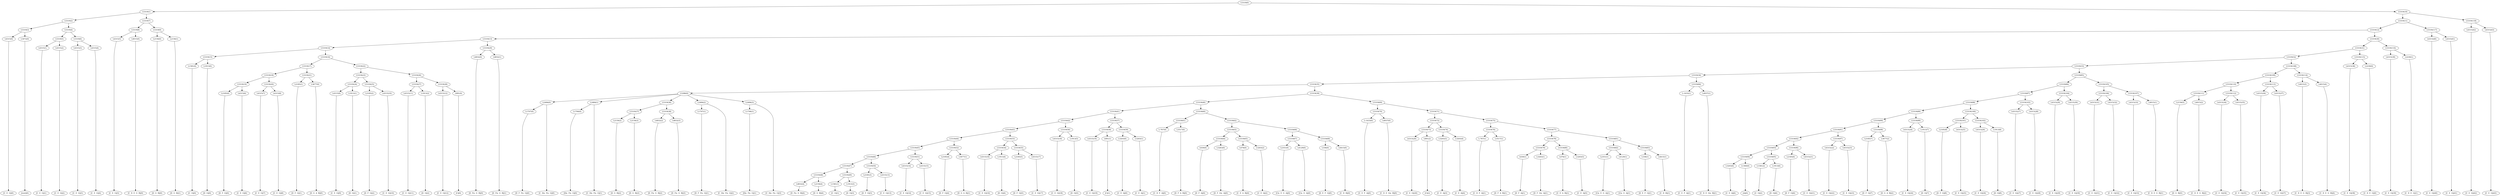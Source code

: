 digraph sample{
"L4315(0)"->"[C  E  G](0)"
"L3472(0)"->"[rest](0)"
"L5319(3)"->"L4315(0)"
"L5319(3)"->"L3472(0)"
"L4315(1)"->"[C  E  G](1)"
"L4315(2)"->"[C  E  G](2)"
"L5319(5)"->"L4315(1)"
"L5319(5)"->"L4315(2)"
"L4315(3)"->"[C  E  G](3)"
"L4315(4)"->"[C  E  G](4)"
"L5319(6)"->"L4315(3)"
"L5319(6)"->"L4315(4)"
"L5319(4)"->"L5319(5)"
"L5319(4)"->"L5319(6)"
"L5319(2)"->"L5319(3)"
"L5319(2)"->"L5319(4)"
"L4315(5)"->"[C  E  G](5)"
"L4015(0)"->"[C  D  E  G  B](0)"
"L5319(8)"->"L4315(5)"
"L5319(8)"->"L4015(0)"
"L2156(0)"->"[D  G  B](0)"
"L2156(1)"->"[D  G  B](1)"
"L5319(9)"->"L2156(0)"
"L5319(9)"->"L2156(1)"
"L5319(7)"->"L5319(8)"
"L5319(7)"->"L5319(9)"
"L5319(1)"->"L5319(2)"
"L5319(1)"->"L5319(7)"
"L1581(0)"->"[C  G](0)"
"L1913(0)"->"[D  G](0)"
"L5319(15)"->"L1581(0)"
"L5319(15)"->"L1913(0)"
"L2185(0)"->"[D  F  G](0)"
"L4315(6)"->"[C  E  G](6)"
"L5319(19)"->"L2185(0)"
"L5319(19)"->"L4315(6)"
"L4315(7)"->"[C  E  G](7)"
"L4315(8)"->"[C  E  G](8)"
"L5319(20)"->"L4315(7)"
"L5319(20)"->"L4315(8)"
"L5319(18)"->"L5319(19)"
"L5319(18)"->"L5319(20)"
"L2185(1)"->"[D  F  G](1)"
"L3677(0)"->"[D  G  A  B](0)"
"L5319(21)"->"L2185(1)"
"L5319(21)"->"L3677(0)"
"L5319(17)"->"L5319(18)"
"L5319(17)"->"L5319(21)"
"L4315(9)"->"[C  E  G](9)"
"L1913(1)"->"[D  G](1)"
"L5319(24)"->"L4315(9)"
"L5319(24)"->"L1913(1)"
"L2185(2)"->"[D  F  G](2)"
"L4315(10)"->"[C  E  G](10)"
"L5319(25)"->"L2185(2)"
"L5319(25)"->"L4315(10)"
"L5319(23)"->"L5319(24)"
"L5319(23)"->"L5319(25)"
"L4315(11)"->"[C  E  G](11)"
"L1913(2)"->"[D  G](2)"
"L5319(27)"->"L4315(11)"
"L5319(27)"->"L1913(2)"
"L4315(12)"->"[C  E  G](12)"
"L891(0)"->"[C](0)"
"L5319(28)"->"L4315(12)"
"L5319(28)"->"L891(0)"
"L5319(26)"->"L5319(27)"
"L5319(26)"->"L5319(28)"
"L5319(22)"->"L5319(23)"
"L5319(22)"->"L5319(26)"
"L5319(16)"->"L5319(17)"
"L5319(16)"->"L5319(22)"
"L5319(14)"->"L5319(15)"
"L5319(14)"->"L5319(16)"
"L4832(0)"->"[D  Fis  G  B](0)"
"L4832(1)"->"[D  Fis  G  B](1)"
"L5319(29)"->"L4832(0)"
"L5319(29)"->"L4832(1)"
"L5319(13)"->"L5319(14)"
"L5319(13)"->"L5319(29)"
"L1707(0)"->"[D  F  Fis  G](0)"
"L2484(0)"->"L1707(0)"
"L2484(0)"->"[C  Dis  Fis  G](0)"
"L1706(0)"->"[Dis  Fis  G](0)"
"L2484(1)"->"L1706(0)"
"L2484(1)"->"[C  Dis  Fis  G](1)"
"L2156(2)"->"[D  G  B](2)"
"L2156(3)"->"[D  G  B](3)"
"L5319(37)"->"L2156(2)"
"L5319(37)"->"L2156(3)"
"L4832(2)"->"[D  Fis  G  B](2)"
"L4832(3)"->"[D  Fis  G  B](3)"
"L5319(38)"->"L4832(2)"
"L5319(38)"->"L4832(3)"
"L5319(36)"->"L5319(37)"
"L5319(36)"->"L5319(38)"
"L1707(1)"->"[D  F  Fis  G](1)"
"L2484(2)"->"L1707(1)"
"L2484(2)"->"[C  Dis  Fis  G](2)"
"L1706(1)"->"[Dis  Fis  G](1)"
"L2484(3)"->"L1706(1)"
"L2484(3)"->"[C  Dis  Fis  G](3)"
"L5286(0)"->"L2484(0)"
"L5286(0)"->"L2484(1)"
"L5286(0)"->"L5319(36)"
"L5286(0)"->"L2484(2)"
"L5286(0)"->"L2484(3)"
"L4832(4)"->"[D  Fis  G  B](4)"
"L2156(4)"->"[D  G  B](4)"
"L5319(48)"->"L4832(4)"
"L5319(48)"->"L2156(4)"
"L1581(1)"->"[C  G](1)"
"L1913(3)"->"[D  G](3)"
"L5319(49)"->"L1581(1)"
"L5319(49)"->"L1913(3)"
"L5319(47)"->"L5319(48)"
"L5319(47)"->"L5319(49)"
"L2185(3)"->"[D  F  G](3)"
"L4315(13)"->"[C  E  G](13)"
"L5319(50)"->"L2185(3)"
"L5319(50)"->"L4315(13)"
"L5319(46)"->"L5319(47)"
"L5319(46)"->"L5319(50)"
"L4315(14)"->"[C  E  G](14)"
"L4315(15)"->"[C  E  G](15)"
"L5319(51)"->"L4315(14)"
"L5319(51)"->"L4315(15)"
"L5319(45)"->"L5319(46)"
"L5319(45)"->"L5319(51)"
"L2185(4)"->"[D  F  G](4)"
"L3677(1)"->"[D  G  A  B](1)"
"L5319(52)"->"L2185(4)"
"L5319(52)"->"L3677(1)"
"L5319(44)"->"L5319(45)"
"L5319(44)"->"L5319(52)"
"L4315(16)"->"[C  E  G](16)"
"L1913(4)"->"[D  G](4)"
"L5319(54)"->"L4315(16)"
"L5319(54)"->"L1913(4)"
"L2185(5)"->"[D  F  G](5)"
"L4315(17)"->"[C  E  G](17)"
"L5319(55)"->"L2185(5)"
"L5319(55)"->"L4315(17)"
"L5319(53)"->"L5319(54)"
"L5319(53)"->"L5319(55)"
"L5319(43)"->"L5319(44)"
"L5319(43)"->"L5319(53)"
"L4315(18)"->"[C  E  G](18)"
"L1913(5)"->"[D  G](5)"
"L5319(56)"->"L4315(18)"
"L5319(56)"->"L1913(5)"
"L5319(42)"->"L5319(43)"
"L5319(42)"->"L5319(56)"
"L4315(19)"->"[C  E  G](19)"
"L891(1)"->"[C](1)"
"L5319(58)"->"L4315(19)"
"L5319(58)"->"L891(1)"
"L3203(0)"->"[C  E  A](0)"
"L3203(1)"->"[C  E  A](1)"
"L5319(59)"->"L3203(0)"
"L5319(59)"->"L3203(1)"
"L5319(57)"->"L5319(58)"
"L5319(57)"->"L5319(59)"
"L5319(41)"->"L5319(42)"
"L5319(41)"->"L5319(57)"
"L-767(0)"->"[C  D  F  A](0)"
"L3517(0)"->"[D  F  A  B](0)"
"L5319(61)"->"L-767(0)"
"L5319(61)"->"L3517(0)"
"L630(0)"->"[D  F  A](0)"
"L3263(0)"->"[D  F  Gis  A](0)"
"L5319(64)"->"L630(0)"
"L5319(64)"->"L3263(0)"
"L476(0)"->"[C  E  A  B](0)"
"L3203(2)"->"[C  E  A](2)"
"L5319(65)"->"L476(0)"
"L5319(65)"->"L3203(2)"
"L5319(63)"->"L5319(64)"
"L5319(63)"->"L5319(65)"
"L2351(0)"->"[Cis  E  G  A](0)"
"L4129(0)"->"[Cis  G  A](0)"
"L5319(67)"->"L2351(0)"
"L5319(67)"->"L4129(0)"
"L336(0)"->"[D  E  F  G](0)"
"L4415(0)"->"[C  D  B](0)"
"L5319(68)"->"L336(0)"
"L5319(68)"->"L4415(0)"
"L5319(66)"->"L5319(67)"
"L5319(66)"->"L5319(68)"
"L5319(62)"->"L5319(63)"
"L5319(62)"->"L5319(66)"
"L5319(60)"->"L5319(61)"
"L5319(60)"->"L5319(62)"
"L5319(40)"->"L5319(41)"
"L5319(40)"->"L5319(60)"
"L-1433(0)"->"[C  E  F  A](0)"
"L4937(0)"->"[C  D  E  Gis  B](0)"
"L5319(70)"->"L-1433(0)"
"L5319(70)"->"L4937(0)"
"L4315(20)"->"[C  E  G](20)"
"L891(2)"->"[C](2)"
"L5319(73)"->"L4315(20)"
"L5319(73)"->"L891(2)"
"L3203(3)"->"[C  E  A](3)"
"L3203(4)"->"[C  E  A](4)"
"L5319(74)"->"L3203(3)"
"L5319(74)"->"L3203(4)"
"L5319(72)"->"L5319(73)"
"L5319(72)"->"L5319(74)"
"L-767(1)"->"[C  D  F  A](1)"
"L3517(1)"->"[D  F  A  B](1)"
"L5319(76)"->"L-767(1)"
"L5319(76)"->"L3517(1)"
"L630(1)"->"[D  F  A](1)"
"L3263(1)"->"[D  F  Gis  A](1)"
"L5319(79)"->"L630(1)"
"L5319(79)"->"L3263(1)"
"L476(1)"->"[C  E  A  B](1)"
"L3203(5)"->"[C  E  A](5)"
"L5319(80)"->"L476(1)"
"L5319(80)"->"L3203(5)"
"L5319(78)"->"L5319(79)"
"L5319(78)"->"L5319(80)"
"L2351(1)"->"[Cis  E  G  A](1)"
"L4129(1)"->"[Cis  G  A](1)"
"L5319(82)"->"L2351(1)"
"L5319(82)"->"L4129(1)"
"L336(1)"->"[D  E  F  G](1)"
"L4415(1)"->"[C  D  B](1)"
"L5319(83)"->"L336(1)"
"L5319(83)"->"L4415(1)"
"L5319(81)"->"L5319(82)"
"L5319(81)"->"L5319(83)"
"L5319(77)"->"L5319(78)"
"L5319(77)"->"L5319(81)"
"L5319(75)"->"L5319(76)"
"L5319(75)"->"L5319(77)"
"L5319(71)"->"L5319(72)"
"L5319(71)"->"L5319(75)"
"L5319(69)"->"L5319(70)"
"L5319(69)"->"L5319(71)"
"L5319(39)"->"L5319(40)"
"L5319(39)"->"L5319(69)"
"L5319(35)"->"L5286(0)"
"L5319(35)"->"L5319(39)"
"L-1433(1)"->"[C  E  F  A](1)"
"L4937(1)"->"[C  D  E  Gis  B](1)"
"L5319(84)"->"L-1433(1)"
"L5319(84)"->"L4937(1)"
"L5319(34)"->"L5319(35)"
"L5319(34)"->"L5319(84)"
"L3203(6)"->"[C  E  A](6)"
"L1360(0)"->"[A](0)"
"L5319(94)"->"L3203(6)"
"L5319(94)"->"L1360(0)"
"L1581(2)"->"[C  G](2)"
"L1913(6)"->"[D  G](6)"
"L5319(95)"->"L1581(2)"
"L5319(95)"->"L1913(6)"
"L5319(93)"->"L5319(94)"
"L5319(93)"->"L5319(95)"
"L2185(6)"->"[D  F  G](6)"
"L4315(21)"->"[C  E  G](21)"
"L5319(96)"->"L2185(6)"
"L5319(96)"->"L4315(21)"
"L5319(92)"->"L5319(93)"
"L5319(92)"->"L5319(96)"
"L4315(22)"->"[C  E  G](22)"
"L4315(23)"->"[C  E  G](23)"
"L5319(97)"->"L4315(22)"
"L5319(97)"->"L4315(23)"
"L5319(91)"->"L5319(92)"
"L5319(91)"->"L5319(97)"
"L2185(7)"->"[D  F  G](7)"
"L3677(2)"->"[D  G  A  B](2)"
"L5319(98)"->"L2185(7)"
"L5319(98)"->"L3677(2)"
"L5319(90)"->"L5319(91)"
"L5319(90)"->"L5319(98)"
"L4315(24)"->"[C  E  G](24)"
"L1913(7)"->"[D  G](7)"
"L5319(99)"->"L4315(24)"
"L5319(99)"->"L1913(7)"
"L5319(89)"->"L5319(90)"
"L5319(89)"->"L5319(99)"
"L2185(8)"->"[D  F  G](8)"
"L4315(25)"->"[C  E  G](25)"
"L5319(101)"->"L2185(8)"
"L5319(101)"->"L4315(25)"
"L4315(26)"->"[C  E  G](26)"
"L1913(8)"->"[D  G](8)"
"L5319(102)"->"L4315(26)"
"L5319(102)"->"L1913(8)"
"L5319(100)"->"L5319(101)"
"L5319(100)"->"L5319(102)"
"L5319(88)"->"L5319(89)"
"L5319(88)"->"L5319(100)"
"L4315(27)"->"[C  E  G](27)"
"L4315(28)"->"[C  E  G](28)"
"L5319(103)"->"L4315(27)"
"L5319(103)"->"L4315(28)"
"L5319(87)"->"L5319(88)"
"L5319(87)"->"L5319(103)"
"L4315(29)"->"[C  E  G](29)"
"L4315(30)"->"[C  E  G](30)"
"L5319(104)"->"L4315(29)"
"L5319(104)"->"L4315(30)"
"L5319(86)"->"L5319(87)"
"L5319(86)"->"L5319(104)"
"L4315(31)"->"[C  E  G](31)"
"L4315(32)"->"[C  E  G](32)"
"L5319(106)"->"L4315(31)"
"L5319(106)"->"L4315(32)"
"L4315(33)"->"[C  E  G](33)"
"L4015(1)"->"[C  D  E  G  B](1)"
"L5319(107)"->"L4315(33)"
"L5319(107)"->"L4015(1)"
"L5319(105)"->"L5319(106)"
"L5319(105)"->"L5319(107)"
"L5319(85)"->"L5319(86)"
"L5319(85)"->"L5319(105)"
"L5319(33)"->"L5319(34)"
"L5319(33)"->"L5319(85)"
"L2156(5)"->"[D  G  B](5)"
"L4015(2)"->"[C  D  E  G  B](2)"
"L5319(111)"->"L2156(5)"
"L5319(111)"->"L4015(2)"
"L4315(34)"->"[C  E  G](34)"
"L4315(35)"->"[C  E  G](35)"
"L5319(112)"->"L4315(34)"
"L5319(112)"->"L4315(35)"
"L5319(110)"->"L5319(111)"
"L5319(110)"->"L5319(112)"
"L4315(36)"->"[C  E  G](36)"
"L4315(37)"->"[C  E  G](37)"
"L5319(113)"->"L4315(36)"
"L5319(113)"->"L4315(37)"
"L5319(109)"->"L5319(110)"
"L5319(109)"->"L5319(113)"
"L4015(3)"->"[C  D  E  G  B](3)"
"L4015(4)"->"[C  D  E  G  B](4)"
"L5319(114)"->"L4015(3)"
"L5319(114)"->"L4015(4)"
"L5319(108)"->"L5319(109)"
"L5319(108)"->"L5319(114)"
"L5319(32)"->"L5319(33)"
"L5319(32)"->"L5319(108)"
"L4315(38)"->"[C  E  G](38)"
"L2230(0)"->"[C  D  E  G](0)"
"L5319(115)"->"L4315(38)"
"L5319(115)"->"L2230(0)"
"L5319(31)"->"L5319(32)"
"L5319(31)"->"L5319(115)"
"L4315(39)"->"[C  E  G](39)"
"L2230(1)"->"[C  D  E  G](1)"
"L5319(116)"->"L4315(39)"
"L5319(116)"->"L2230(1)"
"L5319(30)"->"L5319(31)"
"L5319(30)"->"L5319(116)"
"L5319(12)"->"L5319(13)"
"L5319(12)"->"L5319(30)"
"L4315(40)"->"[C  E  G](40)"
"L4315(41)"->"[C  E  G](41)"
"L5319(117)"->"L4315(40)"
"L5319(117)"->"L4315(41)"
"L5319(11)"->"L5319(12)"
"L5319(11)"->"L5319(117)"
"L4315(42)"->"[C  E  G](42)"
"L4315(43)"->"[C  E  G](43)"
"L5319(118)"->"L4315(42)"
"L5319(118)"->"L4315(43)"
"L5319(10)"->"L5319(11)"
"L5319(10)"->"L5319(118)"
"L5319(0)"->"L5319(1)"
"L5319(0)"->"L5319(10)"
{rank = min; "L5319(0)"}
{rank = same; "L5319(1)"; "L5319(10)";}
{rank = same; "L5319(2)"; "L5319(7)"; "L5319(11)"; "L5319(118)";}
{rank = same; "L5319(3)"; "L5319(4)"; "L5319(8)"; "L5319(9)"; "L5319(12)"; "L5319(117)"; "L4315(42)"; "L4315(43)";}
{rank = same; "L4315(0)"; "L3472(0)"; "L5319(5)"; "L5319(6)"; "L4315(5)"; "L4015(0)"; "L2156(0)"; "L2156(1)"; "L5319(13)"; "L5319(30)"; "L4315(40)"; "L4315(41)";}
{rank = same; "L4315(1)"; "L4315(2)"; "L4315(3)"; "L4315(4)"; "L5319(14)"; "L5319(29)"; "L5319(31)"; "L5319(116)";}
{rank = same; "L5319(15)"; "L5319(16)"; "L4832(0)"; "L4832(1)"; "L5319(32)"; "L5319(115)"; "L4315(39)"; "L2230(1)";}
{rank = same; "L1581(0)"; "L1913(0)"; "L5319(17)"; "L5319(22)"; "L5319(33)"; "L5319(108)"; "L4315(38)"; "L2230(0)";}
{rank = same; "L5319(18)"; "L5319(21)"; "L5319(23)"; "L5319(26)"; "L5319(34)"; "L5319(85)"; "L5319(109)"; "L5319(114)";}
{rank = same; "L5319(19)"; "L5319(20)"; "L2185(1)"; "L3677(0)"; "L5319(24)"; "L5319(25)"; "L5319(27)"; "L5319(28)"; "L5319(35)"; "L5319(84)"; "L5319(86)"; "L5319(105)"; "L5319(110)"; "L5319(113)"; "L4015(3)"; "L4015(4)";}
{rank = same; "L2185(0)"; "L4315(6)"; "L4315(7)"; "L4315(8)"; "L4315(9)"; "L1913(1)"; "L2185(2)"; "L4315(10)"; "L4315(11)"; "L1913(2)"; "L4315(12)"; "L891(0)"; "L5286(0)"; "L5319(39)"; "L-1433(1)"; "L4937(1)"; "L5319(87)"; "L5319(104)"; "L5319(106)"; "L5319(107)"; "L5319(111)"; "L5319(112)"; "L4315(36)"; "L4315(37)";}
{rank = same; "L2484(0)"; "L2484(1)"; "L5319(36)"; "L2484(2)"; "L2484(3)"; "L5319(40)"; "L5319(69)"; "L5319(88)"; "L5319(103)"; "L4315(29)"; "L4315(30)"; "L4315(31)"; "L4315(32)"; "L4315(33)"; "L4015(1)"; "L2156(5)"; "L4015(2)"; "L4315(34)"; "L4315(35)";}
{rank = same; "L1707(0)"; "L1706(0)"; "L5319(37)"; "L5319(38)"; "L1707(1)"; "L1706(1)"; "L5319(41)"; "L5319(60)"; "L5319(70)"; "L5319(71)"; "L5319(89)"; "L5319(100)"; "L4315(27)"; "L4315(28)";}
{rank = same; "L2156(2)"; "L2156(3)"; "L4832(2)"; "L4832(3)"; "L5319(42)"; "L5319(57)"; "L5319(61)"; "L5319(62)"; "L-1433(0)"; "L4937(0)"; "L5319(72)"; "L5319(75)"; "L5319(90)"; "L5319(99)"; "L5319(101)"; "L5319(102)";}
{rank = same; "L5319(43)"; "L5319(56)"; "L5319(58)"; "L5319(59)"; "L-767(0)"; "L3517(0)"; "L5319(63)"; "L5319(66)"; "L5319(73)"; "L5319(74)"; "L5319(76)"; "L5319(77)"; "L5319(91)"; "L5319(98)"; "L4315(24)"; "L1913(7)"; "L2185(8)"; "L4315(25)"; "L4315(26)"; "L1913(8)";}
{rank = same; "L5319(44)"; "L5319(53)"; "L4315(18)"; "L1913(5)"; "L4315(19)"; "L891(1)"; "L3203(0)"; "L3203(1)"; "L5319(64)"; "L5319(65)"; "L5319(67)"; "L5319(68)"; "L4315(20)"; "L891(2)"; "L3203(3)"; "L3203(4)"; "L-767(1)"; "L3517(1)"; "L5319(78)"; "L5319(81)"; "L5319(92)"; "L5319(97)"; "L2185(7)"; "L3677(2)";}
{rank = same; "L5319(45)"; "L5319(52)"; "L5319(54)"; "L5319(55)"; "L630(0)"; "L3263(0)"; "L476(0)"; "L3203(2)"; "L2351(0)"; "L4129(0)"; "L336(0)"; "L4415(0)"; "L5319(79)"; "L5319(80)"; "L5319(82)"; "L5319(83)"; "L5319(93)"; "L5319(96)"; "L4315(22)"; "L4315(23)";}
{rank = same; "L5319(46)"; "L5319(51)"; "L2185(4)"; "L3677(1)"; "L4315(16)"; "L1913(4)"; "L2185(5)"; "L4315(17)"; "L630(1)"; "L3263(1)"; "L476(1)"; "L3203(5)"; "L2351(1)"; "L4129(1)"; "L336(1)"; "L4415(1)"; "L5319(94)"; "L5319(95)"; "L2185(6)"; "L4315(21)";}
{rank = same; "L5319(47)"; "L5319(50)"; "L4315(14)"; "L4315(15)"; "L3203(6)"; "L1360(0)"; "L1581(2)"; "L1913(6)";}
{rank = same; "L5319(48)"; "L5319(49)"; "L2185(3)"; "L4315(13)";}
{rank = same; "L4832(4)"; "L2156(4)"; "L1581(1)"; "L1913(3)";}
{rank = max; "[A](0)"; "[C  D  B](0)"; "[C  D  B](1)"; "[C  D  E  G  B](0)"; "[C  D  E  G  B](1)"; "[C  D  E  G  B](2)"; "[C  D  E  G  B](3)"; "[C  D  E  G  B](4)"; "[C  D  E  G](0)"; "[C  D  E  G](1)"; "[C  D  E  Gis  B](0)"; "[C  D  E  Gis  B](1)"; "[C  D  F  A](0)"; "[C  D  F  A](1)"; "[C  Dis  Fis  G](0)"; "[C  Dis  Fis  G](1)"; "[C  Dis  Fis  G](2)"; "[C  Dis  Fis  G](3)"; "[C  E  A  B](0)"; "[C  E  A  B](1)"; "[C  E  A](0)"; "[C  E  A](1)"; "[C  E  A](2)"; "[C  E  A](3)"; "[C  E  A](4)"; "[C  E  A](5)"; "[C  E  A](6)"; "[C  E  F  A](0)"; "[C  E  F  A](1)"; "[C  E  G](0)"; "[C  E  G](1)"; "[C  E  G](10)"; "[C  E  G](11)"; "[C  E  G](12)"; "[C  E  G](13)"; "[C  E  G](14)"; "[C  E  G](15)"; "[C  E  G](16)"; "[C  E  G](17)"; "[C  E  G](18)"; "[C  E  G](19)"; "[C  E  G](2)"; "[C  E  G](20)"; "[C  E  G](21)"; "[C  E  G](22)"; "[C  E  G](23)"; "[C  E  G](24)"; "[C  E  G](25)"; "[C  E  G](26)"; "[C  E  G](27)"; "[C  E  G](28)"; "[C  E  G](29)"; "[C  E  G](3)"; "[C  E  G](30)"; "[C  E  G](31)"; "[C  E  G](32)"; "[C  E  G](33)"; "[C  E  G](34)"; "[C  E  G](35)"; "[C  E  G](36)"; "[C  E  G](37)"; "[C  E  G](38)"; "[C  E  G](39)"; "[C  E  G](4)"; "[C  E  G](40)"; "[C  E  G](41)"; "[C  E  G](42)"; "[C  E  G](43)"; "[C  E  G](5)"; "[C  E  G](6)"; "[C  E  G](7)"; "[C  E  G](8)"; "[C  E  G](9)"; "[C  G](0)"; "[C  G](1)"; "[C  G](2)"; "[C](0)"; "[C](1)"; "[C](2)"; "[Cis  E  G  A](0)"; "[Cis  E  G  A](1)"; "[Cis  G  A](0)"; "[Cis  G  A](1)"; "[D  E  F  G](0)"; "[D  E  F  G](1)"; "[D  F  A  B](0)"; "[D  F  A  B](1)"; "[D  F  A](0)"; "[D  F  A](1)"; "[D  F  Fis  G](0)"; "[D  F  Fis  G](1)"; "[D  F  G](0)"; "[D  F  G](1)"; "[D  F  G](2)"; "[D  F  G](3)"; "[D  F  G](4)"; "[D  F  G](5)"; "[D  F  G](6)"; "[D  F  G](7)"; "[D  F  G](8)"; "[D  F  Gis  A](0)"; "[D  F  Gis  A](1)"; "[D  Fis  G  B](0)"; "[D  Fis  G  B](1)"; "[D  Fis  G  B](2)"; "[D  Fis  G  B](3)"; "[D  Fis  G  B](4)"; "[D  G  A  B](0)"; "[D  G  A  B](1)"; "[D  G  A  B](2)"; "[D  G  B](0)"; "[D  G  B](1)"; "[D  G  B](2)"; "[D  G  B](3)"; "[D  G  B](4)"; "[D  G  B](5)"; "[D  G](0)"; "[D  G](1)"; "[D  G](2)"; "[D  G](3)"; "[D  G](4)"; "[D  G](5)"; "[D  G](6)"; "[D  G](7)"; "[D  G](8)"; "[Dis  Fis  G](0)"; "[Dis  Fis  G](1)"; "[rest](0)";}
}